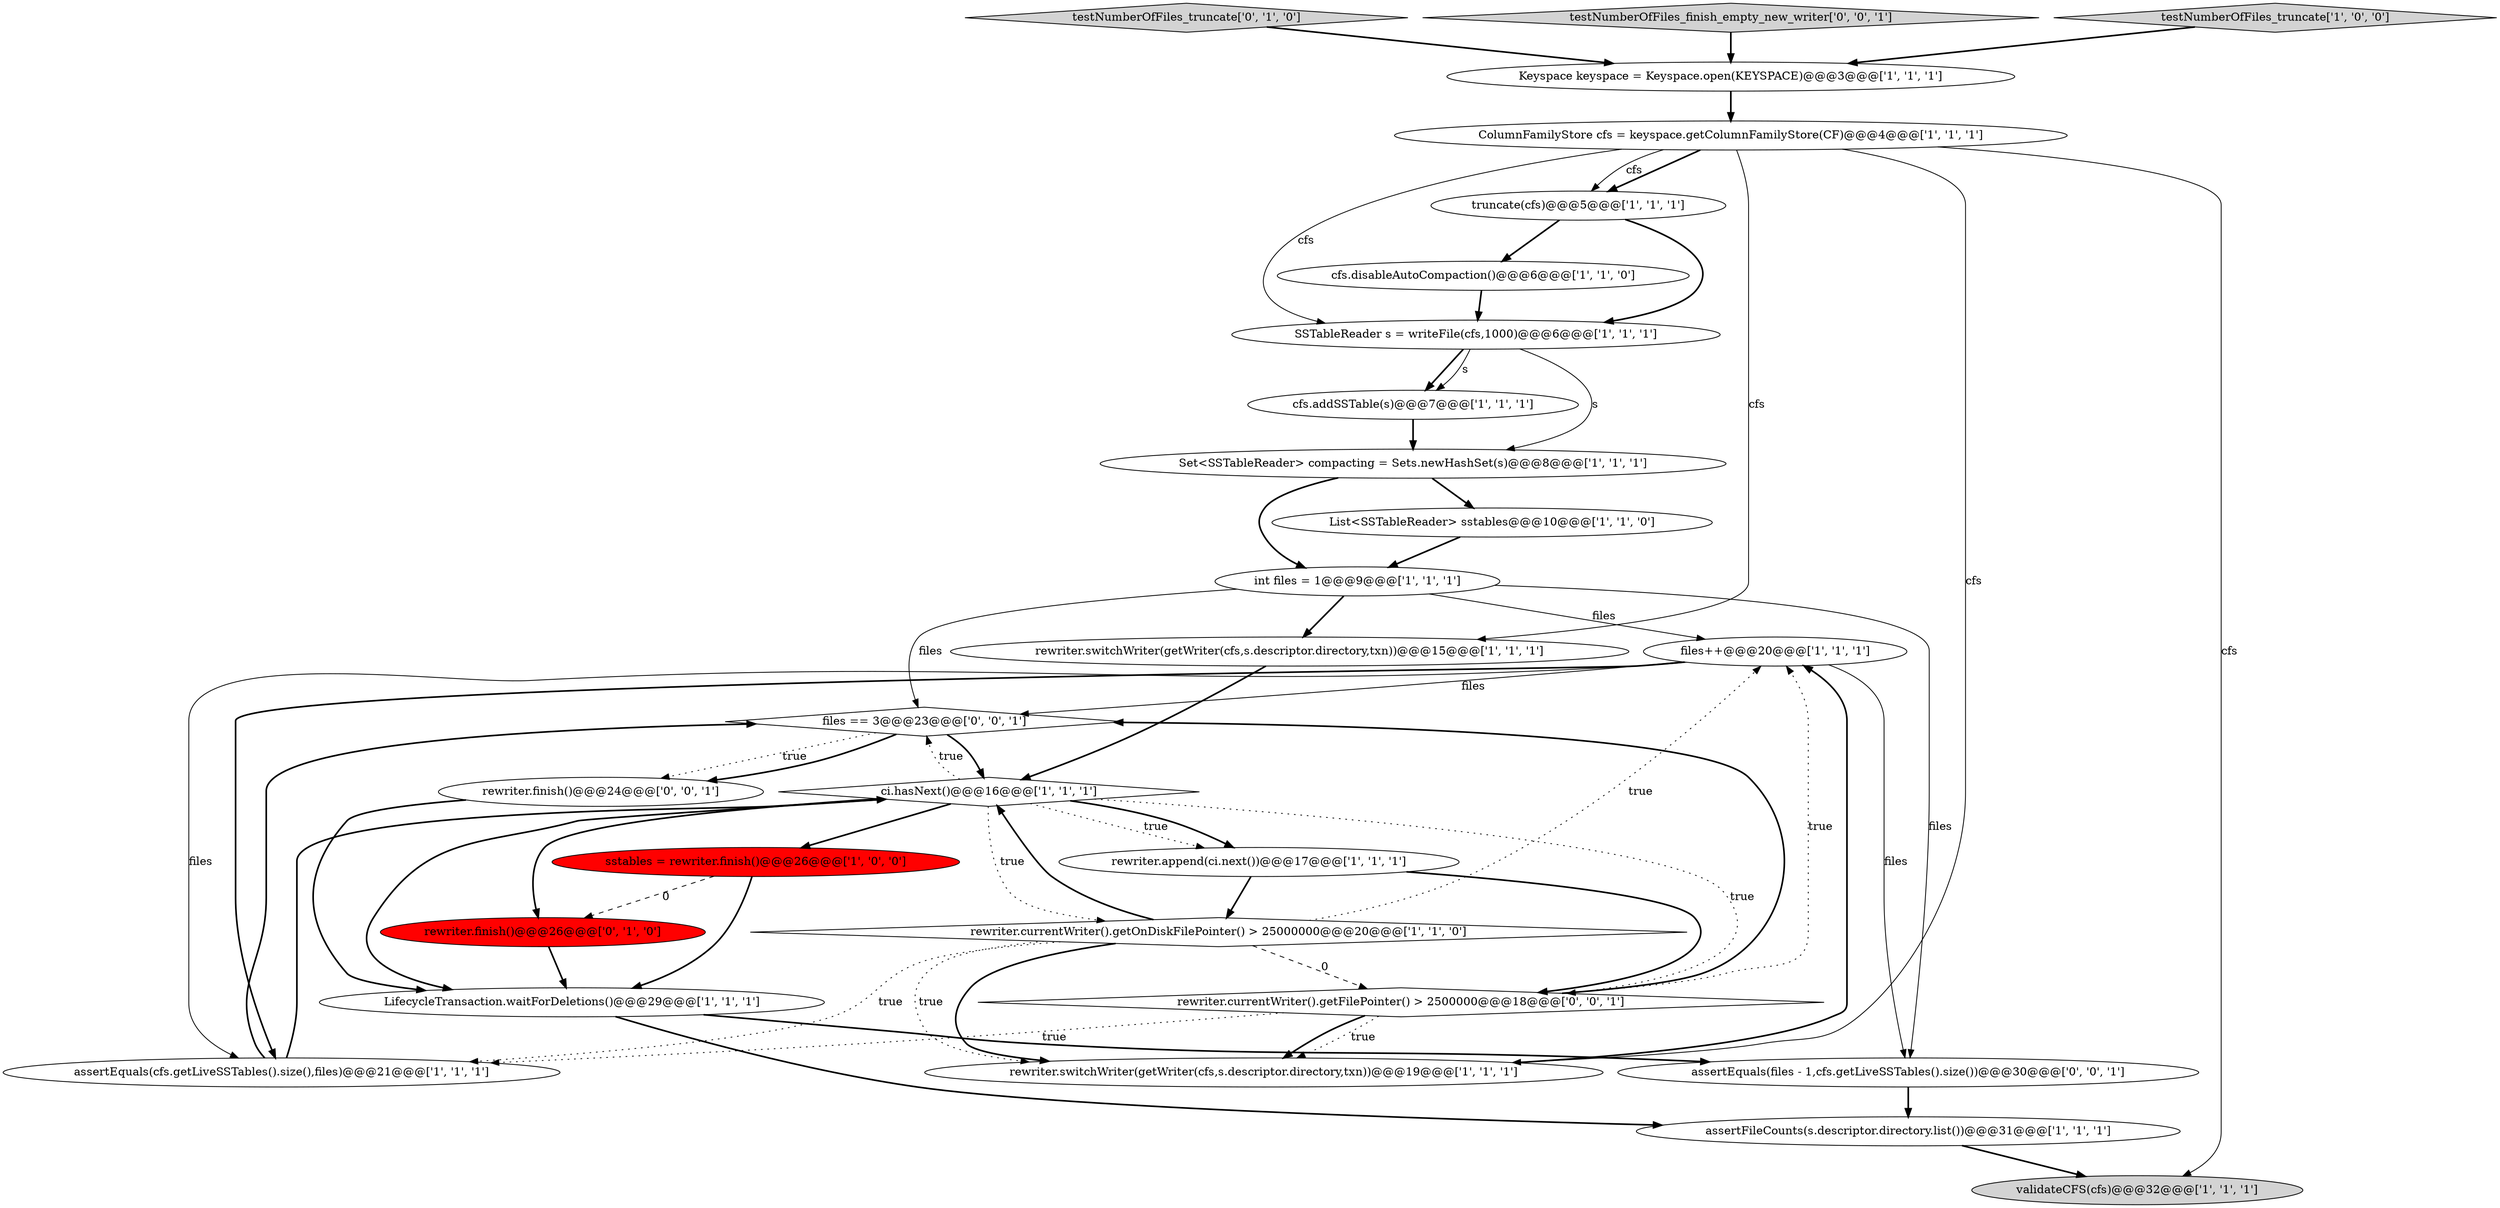 digraph {
7 [style = filled, label = "truncate(cfs)@@@5@@@['1', '1', '1']", fillcolor = white, shape = ellipse image = "AAA0AAABBB1BBB"];
10 [style = filled, label = "List<SSTableReader> sstables@@@10@@@['1', '1', '0']", fillcolor = white, shape = ellipse image = "AAA0AAABBB1BBB"];
13 [style = filled, label = "ci.hasNext()@@@16@@@['1', '1', '1']", fillcolor = white, shape = diamond image = "AAA0AAABBB1BBB"];
17 [style = filled, label = "cfs.addSSTable(s)@@@7@@@['1', '1', '1']", fillcolor = white, shape = ellipse image = "AAA0AAABBB1BBB"];
22 [style = filled, label = "testNumberOfFiles_truncate['0', '1', '0']", fillcolor = lightgray, shape = diamond image = "AAA0AAABBB2BBB"];
24 [style = filled, label = "rewriter.finish()@@@24@@@['0', '0', '1']", fillcolor = white, shape = ellipse image = "AAA0AAABBB3BBB"];
12 [style = filled, label = "assertFileCounts(s.descriptor.directory.list())@@@31@@@['1', '1', '1']", fillcolor = white, shape = ellipse image = "AAA0AAABBB1BBB"];
5 [style = filled, label = "int files = 1@@@9@@@['1', '1', '1']", fillcolor = white, shape = ellipse image = "AAA0AAABBB1BBB"];
26 [style = filled, label = "rewriter.currentWriter().getFilePointer() > 2500000@@@18@@@['0', '0', '1']", fillcolor = white, shape = diamond image = "AAA0AAABBB3BBB"];
23 [style = filled, label = "testNumberOfFiles_finish_empty_new_writer['0', '0', '1']", fillcolor = lightgray, shape = diamond image = "AAA0AAABBB3BBB"];
1 [style = filled, label = "rewriter.switchWriter(getWriter(cfs,s.descriptor.directory,txn))@@@19@@@['1', '1', '1']", fillcolor = white, shape = ellipse image = "AAA0AAABBB1BBB"];
0 [style = filled, label = "files++@@@20@@@['1', '1', '1']", fillcolor = white, shape = ellipse image = "AAA0AAABBB1BBB"];
15 [style = filled, label = "rewriter.append(ci.next())@@@17@@@['1', '1', '1']", fillcolor = white, shape = ellipse image = "AAA0AAABBB1BBB"];
18 [style = filled, label = "rewriter.currentWriter().getOnDiskFilePointer() > 25000000@@@20@@@['1', '1', '0']", fillcolor = white, shape = diamond image = "AAA0AAABBB1BBB"];
14 [style = filled, label = "sstables = rewriter.finish()@@@26@@@['1', '0', '0']", fillcolor = red, shape = ellipse image = "AAA1AAABBB1BBB"];
11 [style = filled, label = "Keyspace keyspace = Keyspace.open(KEYSPACE)@@@3@@@['1', '1', '1']", fillcolor = white, shape = ellipse image = "AAA0AAABBB1BBB"];
2 [style = filled, label = "validateCFS(cfs)@@@32@@@['1', '1', '1']", fillcolor = lightgray, shape = ellipse image = "AAA0AAABBB1BBB"];
27 [style = filled, label = "files == 3@@@23@@@['0', '0', '1']", fillcolor = white, shape = diamond image = "AAA0AAABBB3BBB"];
6 [style = filled, label = "assertEquals(cfs.getLiveSSTables().size(),files)@@@21@@@['1', '1', '1']", fillcolor = white, shape = ellipse image = "AAA0AAABBB1BBB"];
16 [style = filled, label = "cfs.disableAutoCompaction()@@@6@@@['1', '1', '0']", fillcolor = white, shape = ellipse image = "AAA0AAABBB1BBB"];
3 [style = filled, label = "Set<SSTableReader> compacting = Sets.newHashSet(s)@@@8@@@['1', '1', '1']", fillcolor = white, shape = ellipse image = "AAA0AAABBB1BBB"];
21 [style = filled, label = "rewriter.finish()@@@26@@@['0', '1', '0']", fillcolor = red, shape = ellipse image = "AAA1AAABBB2BBB"];
9 [style = filled, label = "LifecycleTransaction.waitForDeletions()@@@29@@@['1', '1', '1']", fillcolor = white, shape = ellipse image = "AAA0AAABBB1BBB"];
8 [style = filled, label = "SSTableReader s = writeFile(cfs,1000)@@@6@@@['1', '1', '1']", fillcolor = white, shape = ellipse image = "AAA0AAABBB1BBB"];
19 [style = filled, label = "rewriter.switchWriter(getWriter(cfs,s.descriptor.directory,txn))@@@15@@@['1', '1', '1']", fillcolor = white, shape = ellipse image = "AAA0AAABBB1BBB"];
20 [style = filled, label = "testNumberOfFiles_truncate['1', '0', '0']", fillcolor = lightgray, shape = diamond image = "AAA0AAABBB1BBB"];
25 [style = filled, label = "assertEquals(files - 1,cfs.getLiveSSTables().size())@@@30@@@['0', '0', '1']", fillcolor = white, shape = ellipse image = "AAA0AAABBB3BBB"];
4 [style = filled, label = "ColumnFamilyStore cfs = keyspace.getColumnFamilyStore(CF)@@@4@@@['1', '1', '1']", fillcolor = white, shape = ellipse image = "AAA0AAABBB1BBB"];
27->13 [style = bold, label=""];
13->18 [style = dotted, label="true"];
4->19 [style = solid, label="cfs"];
13->27 [style = dotted, label="true"];
16->8 [style = bold, label=""];
0->6 [style = bold, label=""];
8->3 [style = solid, label="s"];
13->26 [style = dotted, label="true"];
26->1 [style = bold, label=""];
11->4 [style = bold, label=""];
5->25 [style = solid, label="files"];
18->1 [style = dotted, label="true"];
0->25 [style = solid, label="files"];
1->0 [style = bold, label=""];
27->24 [style = dotted, label="true"];
7->8 [style = bold, label=""];
15->18 [style = bold, label=""];
5->0 [style = solid, label="files"];
4->7 [style = bold, label=""];
4->1 [style = solid, label="cfs"];
15->26 [style = bold, label=""];
18->6 [style = dotted, label="true"];
8->17 [style = bold, label=""];
5->19 [style = bold, label=""];
3->10 [style = bold, label=""];
6->27 [style = bold, label=""];
26->27 [style = bold, label=""];
12->2 [style = bold, label=""];
3->5 [style = bold, label=""];
21->9 [style = bold, label=""];
10->5 [style = bold, label=""];
19->13 [style = bold, label=""];
4->7 [style = solid, label="cfs"];
18->1 [style = bold, label=""];
0->6 [style = solid, label="files"];
25->12 [style = bold, label=""];
4->2 [style = solid, label="cfs"];
6->13 [style = bold, label=""];
9->25 [style = bold, label=""];
7->16 [style = bold, label=""];
26->1 [style = dotted, label="true"];
5->27 [style = solid, label="files"];
18->13 [style = bold, label=""];
17->3 [style = bold, label=""];
0->27 [style = solid, label="files"];
18->26 [style = dashed, label="0"];
18->0 [style = dotted, label="true"];
14->9 [style = bold, label=""];
27->24 [style = bold, label=""];
13->15 [style = dotted, label="true"];
26->6 [style = dotted, label="true"];
13->15 [style = bold, label=""];
9->12 [style = bold, label=""];
13->9 [style = bold, label=""];
8->17 [style = solid, label="s"];
23->11 [style = bold, label=""];
14->21 [style = dashed, label="0"];
4->8 [style = solid, label="cfs"];
13->21 [style = bold, label=""];
13->14 [style = bold, label=""];
22->11 [style = bold, label=""];
24->9 [style = bold, label=""];
26->0 [style = dotted, label="true"];
20->11 [style = bold, label=""];
}

